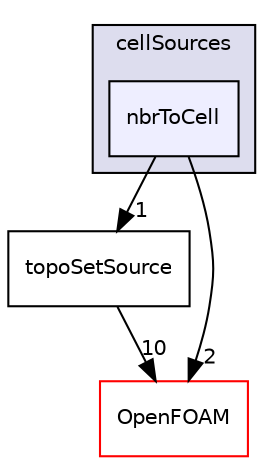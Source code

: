 digraph "src/meshTools/sets/cellSources/nbrToCell" {
  bgcolor=transparent;
  compound=true
  node [ fontsize="10", fontname="Helvetica"];
  edge [ labelfontsize="10", labelfontname="Helvetica"];
  subgraph clusterdir_fc621d78dcee889743a7b51abdefc9d7 {
    graph [ bgcolor="#ddddee", pencolor="black", label="cellSources" fontname="Helvetica", fontsize="10", URL="dir_fc621d78dcee889743a7b51abdefc9d7.html"]
  dir_7fcb6b7b0214db8e4be5490eb14f8153 [shape=box, label="nbrToCell", style="filled", fillcolor="#eeeeff", pencolor="black", URL="dir_7fcb6b7b0214db8e4be5490eb14f8153.html"];
  }
  dir_ffdc7a49b4414cf981ba8f0aa91f3c24 [shape=box label="topoSetSource" URL="dir_ffdc7a49b4414cf981ba8f0aa91f3c24.html"];
  dir_c5473ff19b20e6ec4dfe5c310b3778a8 [shape=box label="OpenFOAM" color="red" URL="dir_c5473ff19b20e6ec4dfe5c310b3778a8.html"];
  dir_ffdc7a49b4414cf981ba8f0aa91f3c24->dir_c5473ff19b20e6ec4dfe5c310b3778a8 [headlabel="10", labeldistance=1.5 headhref="dir_001867_001898.html"];
  dir_7fcb6b7b0214db8e4be5490eb14f8153->dir_ffdc7a49b4414cf981ba8f0aa91f3c24 [headlabel="1", labeldistance=1.5 headhref="dir_001825_001867.html"];
  dir_7fcb6b7b0214db8e4be5490eb14f8153->dir_c5473ff19b20e6ec4dfe5c310b3778a8 [headlabel="2", labeldistance=1.5 headhref="dir_001825_001898.html"];
}
